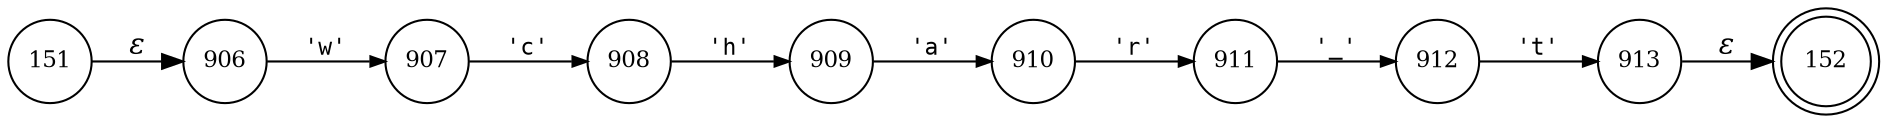 digraph ATN {
rankdir=LR;
s152[fontsize=11, label="152", shape=doublecircle, fixedsize=true, width=.6];
s912[fontsize=11,label="912", shape=circle, fixedsize=true, width=.55, peripheries=1];
s913[fontsize=11,label="913", shape=circle, fixedsize=true, width=.55, peripheries=1];
s151[fontsize=11,label="151", shape=circle, fixedsize=true, width=.55, peripheries=1];
s906[fontsize=11,label="906", shape=circle, fixedsize=true, width=.55, peripheries=1];
s907[fontsize=11,label="907", shape=circle, fixedsize=true, width=.55, peripheries=1];
s908[fontsize=11,label="908", shape=circle, fixedsize=true, width=.55, peripheries=1];
s909[fontsize=11,label="909", shape=circle, fixedsize=true, width=.55, peripheries=1];
s910[fontsize=11,label="910", shape=circle, fixedsize=true, width=.55, peripheries=1];
s911[fontsize=11,label="911", shape=circle, fixedsize=true, width=.55, peripheries=1];
s151 -> s906 [fontname="Times-Italic", label="&epsilon;"];
s906 -> s907 [fontsize=11, fontname="Courier", arrowsize=.7, label = "'w'", arrowhead = normal];
s907 -> s908 [fontsize=11, fontname="Courier", arrowsize=.7, label = "'c'", arrowhead = normal];
s908 -> s909 [fontsize=11, fontname="Courier", arrowsize=.7, label = "'h'", arrowhead = normal];
s909 -> s910 [fontsize=11, fontname="Courier", arrowsize=.7, label = "'a'", arrowhead = normal];
s910 -> s911 [fontsize=11, fontname="Courier", arrowsize=.7, label = "'r'", arrowhead = normal];
s911 -> s912 [fontsize=11, fontname="Courier", arrowsize=.7, label = "'_'", arrowhead = normal];
s912 -> s913 [fontsize=11, fontname="Courier", arrowsize=.7, label = "'t'", arrowhead = normal];
s913 -> s152 [fontname="Times-Italic", label="&epsilon;"];
}